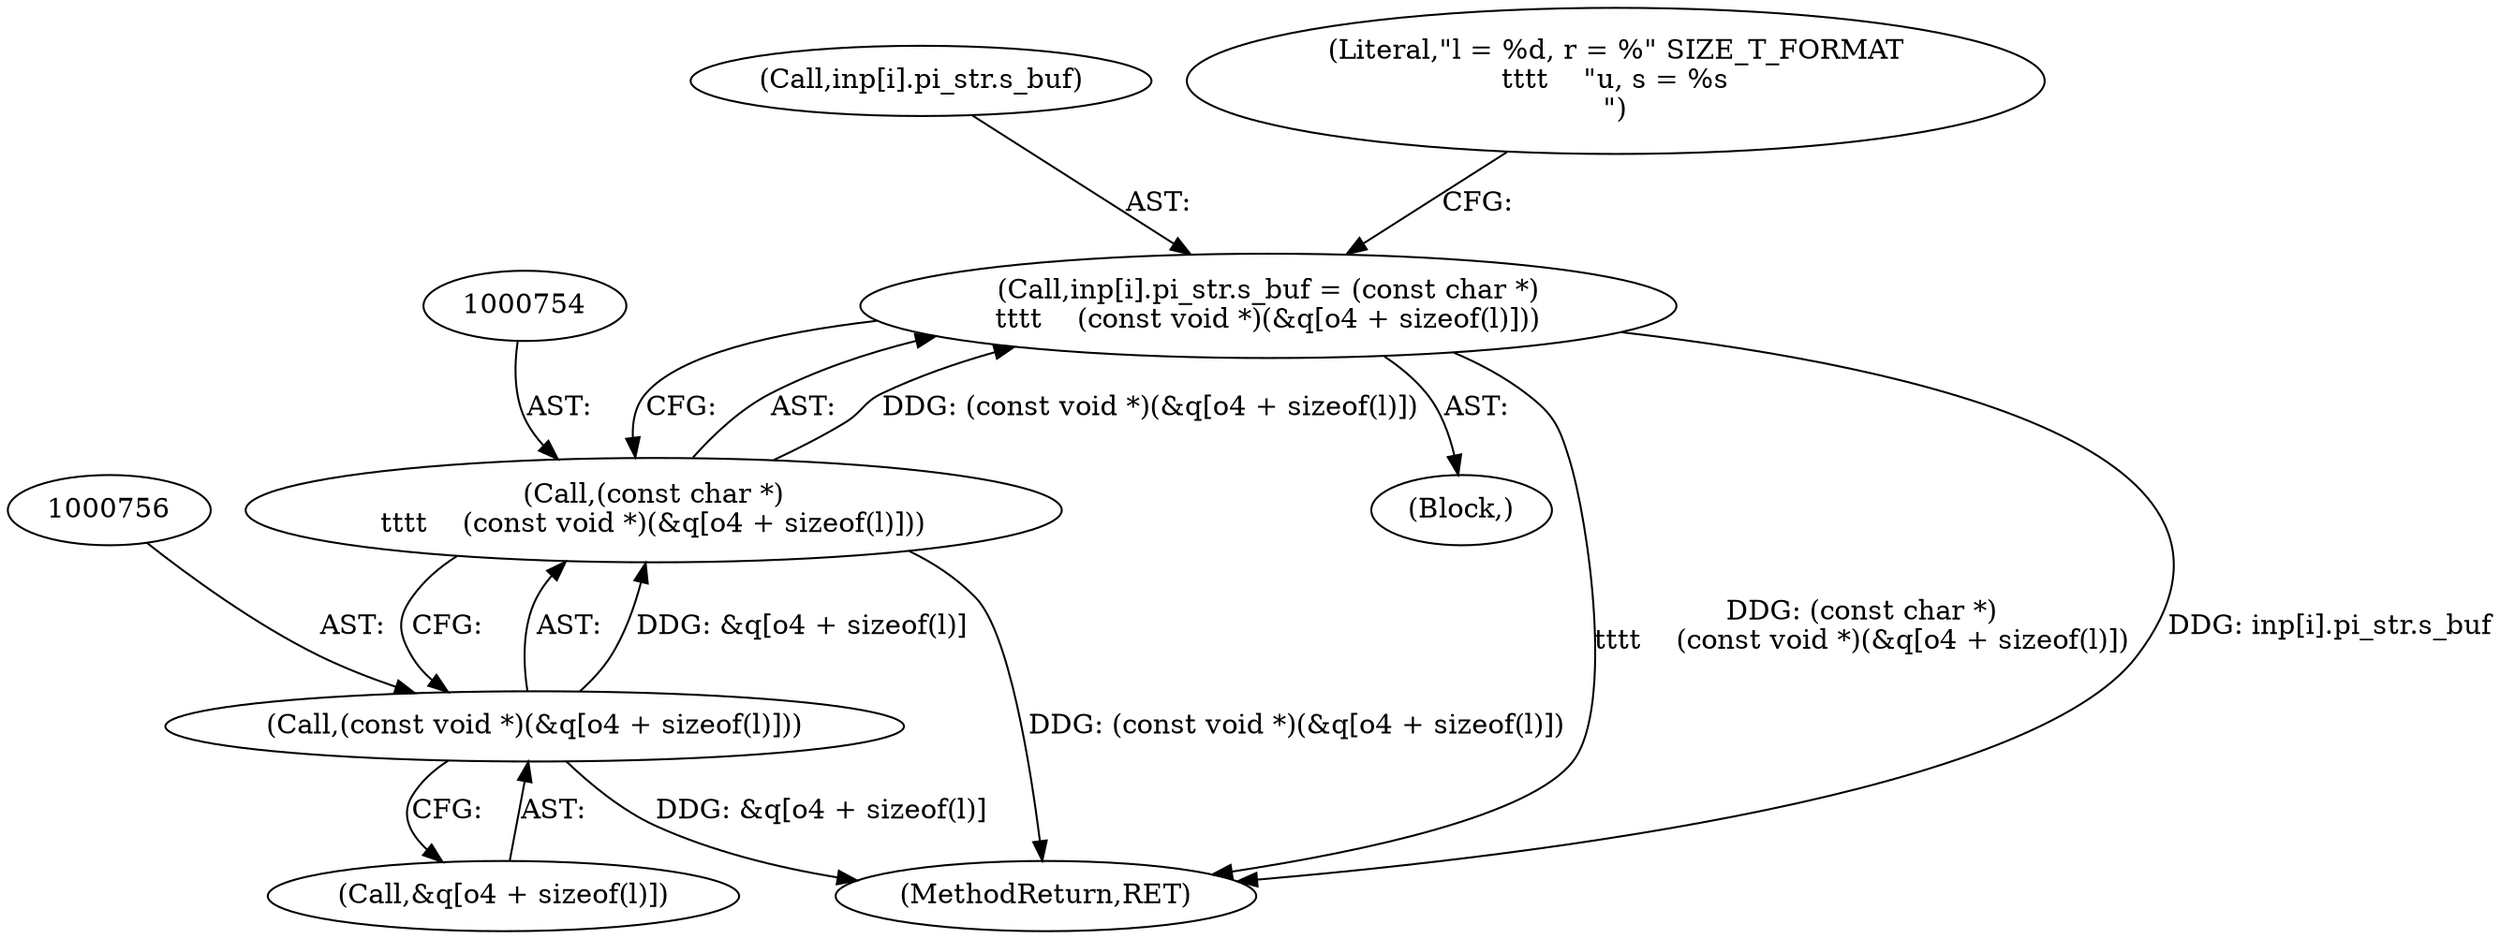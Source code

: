 digraph "0_file_93e063ee374b6a75729df9e7201fb511e47e259d@integer" {
"1000745" [label="(Call,inp[i].pi_str.s_buf = (const char *)\n\t\t\t\t    (const void *)(&q[o4 + sizeof(l)]))"];
"1000753" [label="(Call,(const char *)\n\t\t\t\t    (const void *)(&q[o4 + sizeof(l)]))"];
"1000755" [label="(Call,(const void *)(&q[o4 + sizeof(l)]))"];
"1000729" [label="(Block,)"];
"1000745" [label="(Call,inp[i].pi_str.s_buf = (const char *)\n\t\t\t\t    (const void *)(&q[o4 + sizeof(l)]))"];
"1000746" [label="(Call,inp[i].pi_str.s_buf)"];
"1000753" [label="(Call,(const char *)\n\t\t\t\t    (const void *)(&q[o4 + sizeof(l)]))"];
"1000757" [label="(Call,&q[o4 + sizeof(l)])"];
"1000871" [label="(MethodReturn,RET)"];
"1000755" [label="(Call,(const void *)(&q[o4 + sizeof(l)]))"];
"1000766" [label="(Literal,\"l = %d, r = %\" SIZE_T_FORMAT\n\t\t\t\t    \"u, s = %s\n\")"];
"1000745" -> "1000729"  [label="AST: "];
"1000745" -> "1000753"  [label="CFG: "];
"1000746" -> "1000745"  [label="AST: "];
"1000753" -> "1000745"  [label="AST: "];
"1000766" -> "1000745"  [label="CFG: "];
"1000745" -> "1000871"  [label="DDG: (const char *)\n\t\t\t\t    (const void *)(&q[o4 + sizeof(l)])"];
"1000745" -> "1000871"  [label="DDG: inp[i].pi_str.s_buf"];
"1000753" -> "1000745"  [label="DDG: (const void *)(&q[o4 + sizeof(l)])"];
"1000753" -> "1000755"  [label="CFG: "];
"1000754" -> "1000753"  [label="AST: "];
"1000755" -> "1000753"  [label="AST: "];
"1000753" -> "1000871"  [label="DDG: (const void *)(&q[o4 + sizeof(l)])"];
"1000755" -> "1000753"  [label="DDG: &q[o4 + sizeof(l)]"];
"1000755" -> "1000757"  [label="CFG: "];
"1000756" -> "1000755"  [label="AST: "];
"1000757" -> "1000755"  [label="AST: "];
"1000755" -> "1000871"  [label="DDG: &q[o4 + sizeof(l)]"];
}
